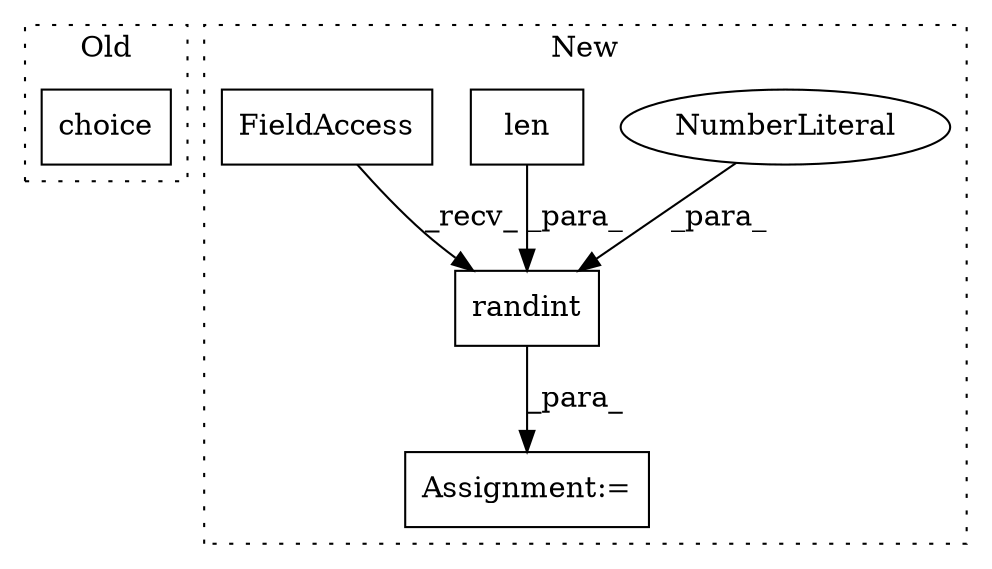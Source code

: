 digraph G {
subgraph cluster0 {
1 [label="choice" a="32" s="2005,2023" l="7,1" shape="box"];
label = "Old";
style="dotted";
}
subgraph cluster1 {
2 [label="randint" a="32" s="1996,2036" l="8,1" shape="box"];
3 [label="NumberLiteral" a="34" s="2004" l="1" shape="ellipse"];
4 [label="len" a="32" s="2006,2021" l="4,1" shape="box"];
5 [label="Assignment:=" a="7" s="1982" l="1" shape="box"];
6 [label="FieldAccess" a="22" s="1983" l="12" shape="box"];
label = "New";
style="dotted";
}
2 -> 5 [label="_para_"];
3 -> 2 [label="_para_"];
4 -> 2 [label="_para_"];
6 -> 2 [label="_recv_"];
}